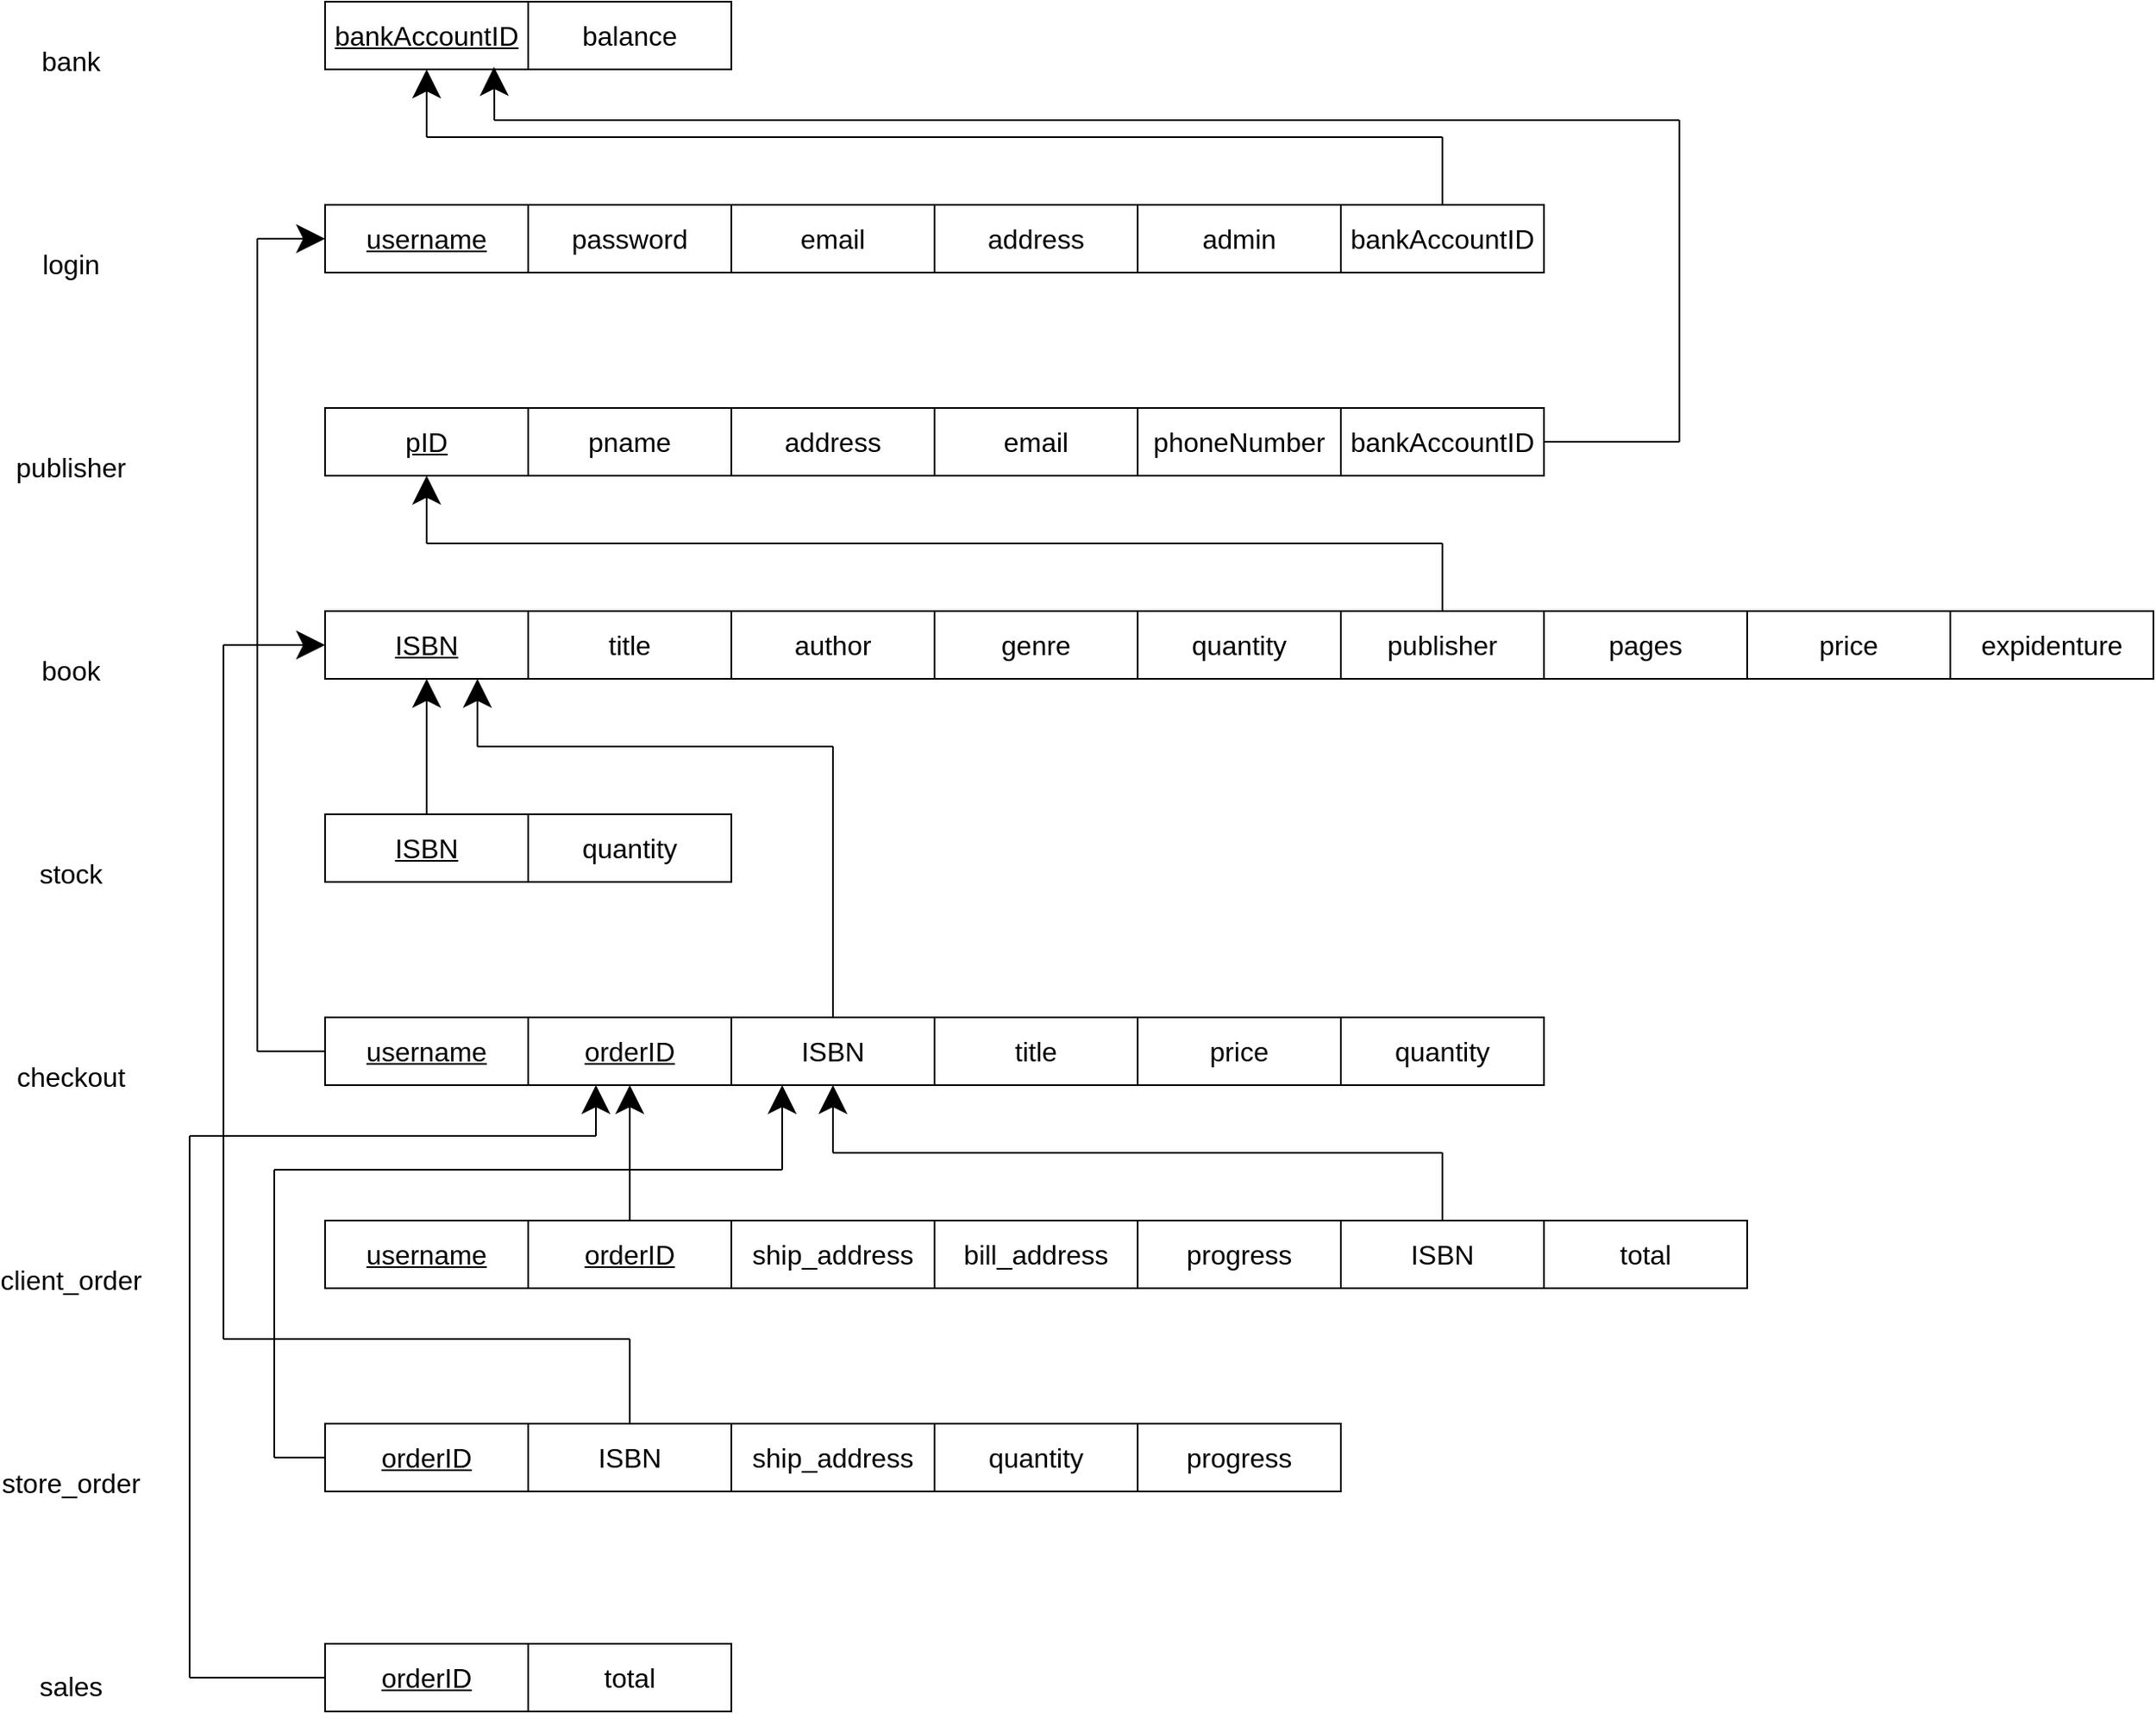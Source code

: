 <mxfile version="20.6.2" type="device"><diagram id="R2lEEEUBdFMjLlhIrx00" name="Page-1"><mxGraphModel dx="1903" dy="890" grid="1" gridSize="10" guides="1" tooltips="1" connect="1" arrows="1" fold="1" page="1" pageScale="1" pageWidth="850" pageHeight="1100" math="0" shadow="0" extFonts="Permanent Marker^https://fonts.googleapis.com/css?family=Permanent+Marker"><root><mxCell id="0"/><mxCell id="1" parent="0"/><mxCell id="9R3vFkZsFqsP2_esUrzX-1" value="&lt;u&gt;bankAccountID&lt;/u&gt;" style="rounded=0;whiteSpace=wrap;html=1;fontSize=16;" vertex="1" parent="1"><mxGeometry x="640" y="80" width="120" height="40" as="geometry"/></mxCell><mxCell id="9R3vFkZsFqsP2_esUrzX-2" value="balance" style="rounded=0;whiteSpace=wrap;html=1;fontSize=16;" vertex="1" parent="1"><mxGeometry x="760" y="80" width="120" height="40" as="geometry"/></mxCell><mxCell id="9R3vFkZsFqsP2_esUrzX-3" value="&lt;u&gt;username&lt;/u&gt;" style="rounded=0;whiteSpace=wrap;html=1;fontSize=16;" vertex="1" parent="1"><mxGeometry x="640" y="200" width="120" height="40" as="geometry"/></mxCell><mxCell id="9R3vFkZsFqsP2_esUrzX-6" value="password" style="rounded=0;whiteSpace=wrap;html=1;fontSize=16;" vertex="1" parent="1"><mxGeometry x="760" y="200" width="120" height="40" as="geometry"/></mxCell><mxCell id="9R3vFkZsFqsP2_esUrzX-7" value="email" style="rounded=0;whiteSpace=wrap;html=1;fontSize=16;" vertex="1" parent="1"><mxGeometry x="880" y="200" width="120" height="40" as="geometry"/></mxCell><mxCell id="9R3vFkZsFqsP2_esUrzX-8" value="address" style="rounded=0;whiteSpace=wrap;html=1;fontSize=16;" vertex="1" parent="1"><mxGeometry x="1000" y="200" width="120" height="40" as="geometry"/></mxCell><mxCell id="9R3vFkZsFqsP2_esUrzX-9" value="admin" style="rounded=0;whiteSpace=wrap;html=1;fontSize=16;" vertex="1" parent="1"><mxGeometry x="1120" y="200" width="120" height="40" as="geometry"/></mxCell><mxCell id="9R3vFkZsFqsP2_esUrzX-10" value="bankAccountID" style="rounded=0;whiteSpace=wrap;html=1;fontSize=16;" vertex="1" parent="1"><mxGeometry x="1240" y="200" width="120" height="40" as="geometry"/></mxCell><mxCell id="9R3vFkZsFqsP2_esUrzX-11" value="&lt;u&gt;pID&lt;/u&gt;" style="rounded=0;whiteSpace=wrap;html=1;fontSize=16;" vertex="1" parent="1"><mxGeometry x="640" y="320" width="120" height="40" as="geometry"/></mxCell><mxCell id="9R3vFkZsFqsP2_esUrzX-12" value="pname" style="rounded=0;whiteSpace=wrap;html=1;fontSize=16;" vertex="1" parent="1"><mxGeometry x="760" y="320" width="120" height="40" as="geometry"/></mxCell><mxCell id="9R3vFkZsFqsP2_esUrzX-13" value="address" style="rounded=0;whiteSpace=wrap;html=1;fontSize=16;" vertex="1" parent="1"><mxGeometry x="880" y="320" width="120" height="40" as="geometry"/></mxCell><mxCell id="9R3vFkZsFqsP2_esUrzX-14" value="email" style="rounded=0;whiteSpace=wrap;html=1;fontSize=16;" vertex="1" parent="1"><mxGeometry x="1000" y="320" width="120" height="40" as="geometry"/></mxCell><mxCell id="9R3vFkZsFqsP2_esUrzX-15" value="phoneNumber" style="rounded=0;whiteSpace=wrap;html=1;fontSize=16;" vertex="1" parent="1"><mxGeometry x="1120" y="320" width="120" height="40" as="geometry"/></mxCell><mxCell id="9R3vFkZsFqsP2_esUrzX-16" value="bankAccountID" style="rounded=0;whiteSpace=wrap;html=1;fontSize=16;" vertex="1" parent="1"><mxGeometry x="1240" y="320" width="120" height="40" as="geometry"/></mxCell><mxCell id="9R3vFkZsFqsP2_esUrzX-17" value="&lt;u&gt;ISBN&lt;/u&gt;" style="rounded=0;whiteSpace=wrap;html=1;fontSize=16;" vertex="1" parent="1"><mxGeometry x="640" y="440" width="120" height="40" as="geometry"/></mxCell><mxCell id="9R3vFkZsFqsP2_esUrzX-18" value="title" style="rounded=0;whiteSpace=wrap;html=1;fontSize=16;" vertex="1" parent="1"><mxGeometry x="760" y="440" width="120" height="40" as="geometry"/></mxCell><mxCell id="9R3vFkZsFqsP2_esUrzX-19" value="author" style="rounded=0;whiteSpace=wrap;html=1;fontSize=16;" vertex="1" parent="1"><mxGeometry x="880" y="440" width="120" height="40" as="geometry"/></mxCell><mxCell id="9R3vFkZsFqsP2_esUrzX-20" value="genre" style="rounded=0;whiteSpace=wrap;html=1;fontSize=16;" vertex="1" parent="1"><mxGeometry x="1000" y="440" width="120" height="40" as="geometry"/></mxCell><mxCell id="9R3vFkZsFqsP2_esUrzX-21" value="quantity" style="rounded=0;whiteSpace=wrap;html=1;fontSize=16;" vertex="1" parent="1"><mxGeometry x="1120" y="440" width="120" height="40" as="geometry"/></mxCell><mxCell id="9R3vFkZsFqsP2_esUrzX-22" value="publisher" style="rounded=0;whiteSpace=wrap;html=1;fontSize=16;" vertex="1" parent="1"><mxGeometry x="1240" y="440" width="120" height="40" as="geometry"/></mxCell><mxCell id="9R3vFkZsFqsP2_esUrzX-29" value="pages" style="rounded=0;whiteSpace=wrap;html=1;fontSize=16;" vertex="1" parent="1"><mxGeometry x="1360" y="440" width="120" height="40" as="geometry"/></mxCell><mxCell id="9R3vFkZsFqsP2_esUrzX-30" value="price" style="rounded=0;whiteSpace=wrap;html=1;fontSize=16;" vertex="1" parent="1"><mxGeometry x="1480" y="440" width="120" height="40" as="geometry"/></mxCell><mxCell id="9R3vFkZsFqsP2_esUrzX-31" value="expidenture" style="rounded=0;whiteSpace=wrap;html=1;fontSize=16;" vertex="1" parent="1"><mxGeometry x="1600" y="440" width="120" height="40" as="geometry"/></mxCell><mxCell id="9R3vFkZsFqsP2_esUrzX-33" value="&lt;u&gt;ISBN&lt;/u&gt;" style="rounded=0;whiteSpace=wrap;html=1;fontSize=16;" vertex="1" parent="1"><mxGeometry x="640" y="560" width="120" height="40" as="geometry"/></mxCell><mxCell id="9R3vFkZsFqsP2_esUrzX-34" value="quantity" style="rounded=0;whiteSpace=wrap;html=1;fontSize=16;" vertex="1" parent="1"><mxGeometry x="760" y="560" width="120" height="40" as="geometry"/></mxCell><mxCell id="9R3vFkZsFqsP2_esUrzX-39" value="&lt;u&gt;username&lt;/u&gt;" style="rounded=0;whiteSpace=wrap;html=1;fontSize=16;" vertex="1" parent="1"><mxGeometry x="640" y="680" width="120" height="40" as="geometry"/></mxCell><mxCell id="9R3vFkZsFqsP2_esUrzX-40" value="&lt;u&gt;orderID&lt;/u&gt;" style="rounded=0;whiteSpace=wrap;html=1;fontSize=16;" vertex="1" parent="1"><mxGeometry x="760" y="680" width="120" height="40" as="geometry"/></mxCell><mxCell id="9R3vFkZsFqsP2_esUrzX-41" value="ISBN" style="rounded=0;whiteSpace=wrap;html=1;fontSize=16;" vertex="1" parent="1"><mxGeometry x="880" y="680" width="120" height="40" as="geometry"/></mxCell><mxCell id="9R3vFkZsFqsP2_esUrzX-42" value="title" style="rounded=0;whiteSpace=wrap;html=1;fontSize=16;" vertex="1" parent="1"><mxGeometry x="1000" y="680" width="120" height="40" as="geometry"/></mxCell><mxCell id="9R3vFkZsFqsP2_esUrzX-43" value="price" style="rounded=0;whiteSpace=wrap;html=1;fontSize=16;" vertex="1" parent="1"><mxGeometry x="1120" y="680" width="120" height="40" as="geometry"/></mxCell><mxCell id="9R3vFkZsFqsP2_esUrzX-44" value="quantity" style="rounded=0;whiteSpace=wrap;html=1;fontSize=16;" vertex="1" parent="1"><mxGeometry x="1240" y="680" width="120" height="40" as="geometry"/></mxCell><mxCell id="9R3vFkZsFqsP2_esUrzX-45" value="&lt;u&gt;username&lt;/u&gt;" style="rounded=0;whiteSpace=wrap;html=1;fontSize=16;" vertex="1" parent="1"><mxGeometry x="640" y="800" width="120" height="40" as="geometry"/></mxCell><mxCell id="9R3vFkZsFqsP2_esUrzX-46" value="&lt;u&gt;orderID&lt;/u&gt;" style="rounded=0;whiteSpace=wrap;html=1;fontSize=16;" vertex="1" parent="1"><mxGeometry x="760" y="800" width="120" height="40" as="geometry"/></mxCell><mxCell id="9R3vFkZsFqsP2_esUrzX-47" value="ship_address" style="rounded=0;whiteSpace=wrap;html=1;fontSize=16;" vertex="1" parent="1"><mxGeometry x="880" y="800" width="120" height="40" as="geometry"/></mxCell><mxCell id="9R3vFkZsFqsP2_esUrzX-48" value="bill_address" style="rounded=0;whiteSpace=wrap;html=1;fontSize=16;" vertex="1" parent="1"><mxGeometry x="1000" y="800" width="120" height="40" as="geometry"/></mxCell><mxCell id="9R3vFkZsFqsP2_esUrzX-49" value="progress" style="rounded=0;whiteSpace=wrap;html=1;fontSize=16;" vertex="1" parent="1"><mxGeometry x="1120" y="800" width="120" height="40" as="geometry"/></mxCell><mxCell id="9R3vFkZsFqsP2_esUrzX-50" value="ISBN" style="rounded=0;whiteSpace=wrap;html=1;fontSize=16;" vertex="1" parent="1"><mxGeometry x="1240" y="800" width="120" height="40" as="geometry"/></mxCell><mxCell id="9R3vFkZsFqsP2_esUrzX-51" value="total" style="rounded=0;whiteSpace=wrap;html=1;fontSize=16;" vertex="1" parent="1"><mxGeometry x="1360" y="800" width="120" height="40" as="geometry"/></mxCell><mxCell id="9R3vFkZsFqsP2_esUrzX-54" value="&lt;u&gt;orderID&lt;/u&gt;" style="rounded=0;whiteSpace=wrap;html=1;fontSize=16;" vertex="1" parent="1"><mxGeometry x="640" y="920" width="120" height="40" as="geometry"/></mxCell><mxCell id="9R3vFkZsFqsP2_esUrzX-55" value="ISBN" style="rounded=0;whiteSpace=wrap;html=1;fontSize=16;" vertex="1" parent="1"><mxGeometry x="760" y="920" width="120" height="40" as="geometry"/></mxCell><mxCell id="9R3vFkZsFqsP2_esUrzX-56" value="ship_address" style="rounded=0;whiteSpace=wrap;html=1;fontSize=16;" vertex="1" parent="1"><mxGeometry x="880" y="920" width="120" height="40" as="geometry"/></mxCell><mxCell id="9R3vFkZsFqsP2_esUrzX-57" value="quantity" style="rounded=0;whiteSpace=wrap;html=1;fontSize=16;" vertex="1" parent="1"><mxGeometry x="1000" y="920" width="120" height="40" as="geometry"/></mxCell><mxCell id="9R3vFkZsFqsP2_esUrzX-58" value="progress" style="rounded=0;whiteSpace=wrap;html=1;fontSize=16;" vertex="1" parent="1"><mxGeometry x="1120" y="920" width="120" height="40" as="geometry"/></mxCell><mxCell id="9R3vFkZsFqsP2_esUrzX-61" value="&lt;u&gt;orderID&lt;/u&gt;" style="rounded=0;whiteSpace=wrap;html=1;fontSize=16;" vertex="1" parent="1"><mxGeometry x="640" y="1050" width="120" height="40" as="geometry"/></mxCell><mxCell id="9R3vFkZsFqsP2_esUrzX-62" value="total" style="rounded=0;whiteSpace=wrap;html=1;fontSize=16;" vertex="1" parent="1"><mxGeometry x="760" y="1050" width="120" height="40" as="geometry"/></mxCell><mxCell id="9R3vFkZsFqsP2_esUrzX-63" value="bank" style="text;strokeColor=none;fillColor=none;html=1;align=center;verticalAlign=middle;whiteSpace=wrap;rounded=0;fontSize=16;" vertex="1" parent="1"><mxGeometry x="460" y="100" width="60" height="30" as="geometry"/></mxCell><mxCell id="9R3vFkZsFqsP2_esUrzX-64" value="login" style="text;strokeColor=none;fillColor=none;html=1;align=center;verticalAlign=middle;whiteSpace=wrap;rounded=0;fontSize=16;" vertex="1" parent="1"><mxGeometry x="460" y="220" width="60" height="30" as="geometry"/></mxCell><mxCell id="9R3vFkZsFqsP2_esUrzX-65" value="publisher" style="text;strokeColor=none;fillColor=none;html=1;align=center;verticalAlign=middle;whiteSpace=wrap;rounded=0;fontSize=16;" vertex="1" parent="1"><mxGeometry x="460" y="340" width="60" height="30" as="geometry"/></mxCell><mxCell id="9R3vFkZsFqsP2_esUrzX-66" value="book" style="text;strokeColor=none;fillColor=none;html=1;align=center;verticalAlign=middle;whiteSpace=wrap;rounded=0;fontSize=16;" vertex="1" parent="1"><mxGeometry x="460" y="460" width="60" height="30" as="geometry"/></mxCell><mxCell id="9R3vFkZsFqsP2_esUrzX-67" value="stock" style="text;strokeColor=none;fillColor=none;html=1;align=center;verticalAlign=middle;whiteSpace=wrap;rounded=0;fontSize=16;" vertex="1" parent="1"><mxGeometry x="460" y="580" width="60" height="30" as="geometry"/></mxCell><mxCell id="9R3vFkZsFqsP2_esUrzX-68" value="checkout" style="text;strokeColor=none;fillColor=none;html=1;align=center;verticalAlign=middle;whiteSpace=wrap;rounded=0;fontSize=16;" vertex="1" parent="1"><mxGeometry x="460" y="700" width="60" height="30" as="geometry"/></mxCell><mxCell id="9R3vFkZsFqsP2_esUrzX-69" value="client_order" style="text;strokeColor=none;fillColor=none;html=1;align=center;verticalAlign=middle;whiteSpace=wrap;rounded=0;fontSize=16;" vertex="1" parent="1"><mxGeometry x="460" y="820" width="60" height="30" as="geometry"/></mxCell><mxCell id="9R3vFkZsFqsP2_esUrzX-70" value="store_order" style="text;strokeColor=none;fillColor=none;html=1;align=center;verticalAlign=middle;whiteSpace=wrap;rounded=0;fontSize=16;" vertex="1" parent="1"><mxGeometry x="460" y="940" width="60" height="30" as="geometry"/></mxCell><mxCell id="9R3vFkZsFqsP2_esUrzX-71" value="sales" style="text;strokeColor=none;fillColor=none;html=1;align=center;verticalAlign=middle;whiteSpace=wrap;rounded=0;fontSize=16;" vertex="1" parent="1"><mxGeometry x="460" y="1060" width="60" height="30" as="geometry"/></mxCell><mxCell id="9R3vFkZsFqsP2_esUrzX-75" value="" style="endArrow=none;html=1;rounded=0;fontSize=12;startSize=14;endSize=14;sourcePerimeterSpacing=8;targetPerimeterSpacing=8;curved=1;entryX=0.5;entryY=0;entryDx=0;entryDy=0;" edge="1" parent="1" target="9R3vFkZsFqsP2_esUrzX-10"><mxGeometry width="50" height="50" relative="1" as="geometry"><mxPoint x="1300" y="160" as="sourcePoint"/><mxPoint x="890" y="340" as="targetPoint"/></mxGeometry></mxCell><mxCell id="9R3vFkZsFqsP2_esUrzX-76" value="" style="endArrow=none;html=1;rounded=0;fontSize=12;startSize=14;endSize=14;sourcePerimeterSpacing=8;targetPerimeterSpacing=8;curved=1;" edge="1" parent="1"><mxGeometry width="50" height="50" relative="1" as="geometry"><mxPoint x="700" y="160" as="sourcePoint"/><mxPoint x="1300" y="160" as="targetPoint"/></mxGeometry></mxCell><mxCell id="9R3vFkZsFqsP2_esUrzX-77" value="" style="endArrow=classic;html=1;rounded=0;fontSize=12;startSize=14;endSize=14;sourcePerimeterSpacing=8;targetPerimeterSpacing=8;curved=1;entryX=0.5;entryY=1;entryDx=0;entryDy=0;" edge="1" parent="1" target="9R3vFkZsFqsP2_esUrzX-1"><mxGeometry width="50" height="50" relative="1" as="geometry"><mxPoint x="700" y="160" as="sourcePoint"/><mxPoint x="890" y="340" as="targetPoint"/></mxGeometry></mxCell><mxCell id="9R3vFkZsFqsP2_esUrzX-78" value="" style="endArrow=none;html=1;rounded=0;fontSize=12;startSize=14;endSize=14;sourcePerimeterSpacing=8;targetPerimeterSpacing=8;curved=1;exitX=0.5;exitY=0;exitDx=0;exitDy=0;" edge="1" parent="1" source="9R3vFkZsFqsP2_esUrzX-41"><mxGeometry width="50" height="50" relative="1" as="geometry"><mxPoint x="840" y="390" as="sourcePoint"/><mxPoint x="940" y="520" as="targetPoint"/></mxGeometry></mxCell><mxCell id="9R3vFkZsFqsP2_esUrzX-79" value="" style="endArrow=none;html=1;rounded=0;fontSize=12;startSize=14;endSize=14;sourcePerimeterSpacing=8;targetPerimeterSpacing=8;curved=1;" edge="1" parent="1"><mxGeometry width="50" height="50" relative="1" as="geometry"><mxPoint x="600" y="700" as="sourcePoint"/><mxPoint x="600" y="220" as="targetPoint"/></mxGeometry></mxCell><mxCell id="9R3vFkZsFqsP2_esUrzX-80" value="" style="endArrow=none;html=1;rounded=0;fontSize=12;startSize=14;endSize=14;sourcePerimeterSpacing=8;targetPerimeterSpacing=8;curved=1;" edge="1" parent="1"><mxGeometry width="50" height="50" relative="1" as="geometry"><mxPoint x="640" y="700" as="sourcePoint"/><mxPoint x="600" y="700" as="targetPoint"/></mxGeometry></mxCell><mxCell id="9R3vFkZsFqsP2_esUrzX-82" value="" style="endArrow=none;html=1;rounded=0;fontSize=12;startSize=14;endSize=14;sourcePerimeterSpacing=8;targetPerimeterSpacing=8;curved=1;" edge="1" parent="1"><mxGeometry width="50" height="50" relative="1" as="geometry"><mxPoint x="1300" y="400" as="sourcePoint"/><mxPoint x="700" y="400" as="targetPoint"/></mxGeometry></mxCell><mxCell id="9R3vFkZsFqsP2_esUrzX-83" value="" style="endArrow=none;html=1;rounded=0;fontSize=12;startSize=14;endSize=14;sourcePerimeterSpacing=8;targetPerimeterSpacing=8;curved=1;exitX=0.5;exitY=0;exitDx=0;exitDy=0;" edge="1" parent="1" source="9R3vFkZsFqsP2_esUrzX-22"><mxGeometry width="50" height="50" relative="1" as="geometry"><mxPoint x="840" y="390" as="sourcePoint"/><mxPoint x="1300" y="400" as="targetPoint"/></mxGeometry></mxCell><mxCell id="9R3vFkZsFqsP2_esUrzX-84" value="" style="endArrow=none;html=1;rounded=0;fontSize=12;startSize=14;endSize=14;sourcePerimeterSpacing=8;targetPerimeterSpacing=8;curved=1;" edge="1" parent="1"><mxGeometry width="50" height="50" relative="1" as="geometry"><mxPoint x="740" y="150" as="sourcePoint"/><mxPoint x="1440" y="150" as="targetPoint"/></mxGeometry></mxCell><mxCell id="9R3vFkZsFqsP2_esUrzX-85" value="" style="endArrow=none;html=1;rounded=0;fontSize=12;startSize=14;endSize=14;sourcePerimeterSpacing=8;targetPerimeterSpacing=8;curved=1;" edge="1" parent="1"><mxGeometry width="50" height="50" relative="1" as="geometry"><mxPoint x="1440" y="340" as="sourcePoint"/><mxPoint x="1440" y="150" as="targetPoint"/></mxGeometry></mxCell><mxCell id="9R3vFkZsFqsP2_esUrzX-86" value="" style="endArrow=none;html=1;rounded=0;fontSize=12;startSize=14;endSize=14;sourcePerimeterSpacing=8;targetPerimeterSpacing=8;curved=1;entryX=1;entryY=0.5;entryDx=0;entryDy=0;" edge="1" parent="1" target="9R3vFkZsFqsP2_esUrzX-16"><mxGeometry width="50" height="50" relative="1" as="geometry"><mxPoint x="1440" y="340" as="sourcePoint"/><mxPoint x="890" y="340" as="targetPoint"/></mxGeometry></mxCell><mxCell id="9R3vFkZsFqsP2_esUrzX-87" value="" style="endArrow=classic;html=1;rounded=0;fontSize=12;startSize=14;endSize=14;sourcePerimeterSpacing=8;targetPerimeterSpacing=8;curved=1;entryX=0.832;entryY=0.964;entryDx=0;entryDy=0;entryPerimeter=0;" edge="1" parent="1" target="9R3vFkZsFqsP2_esUrzX-1"><mxGeometry width="50" height="50" relative="1" as="geometry"><mxPoint x="740" y="150" as="sourcePoint"/><mxPoint x="890" y="340" as="targetPoint"/></mxGeometry></mxCell><mxCell id="9R3vFkZsFqsP2_esUrzX-88" value="" style="endArrow=classic;html=1;rounded=0;fontSize=12;startSize=14;endSize=14;sourcePerimeterSpacing=8;targetPerimeterSpacing=8;curved=1;entryX=0.5;entryY=1;entryDx=0;entryDy=0;" edge="1" parent="1" target="9R3vFkZsFqsP2_esUrzX-11"><mxGeometry width="50" height="50" relative="1" as="geometry"><mxPoint x="700" y="400" as="sourcePoint"/><mxPoint x="890" y="490" as="targetPoint"/></mxGeometry></mxCell><mxCell id="9R3vFkZsFqsP2_esUrzX-89" value="" style="endArrow=classic;html=1;rounded=0;fontSize=12;startSize=14;endSize=14;sourcePerimeterSpacing=8;targetPerimeterSpacing=8;curved=1;exitX=0.5;exitY=0;exitDx=0;exitDy=0;entryX=0.5;entryY=1;entryDx=0;entryDy=0;" edge="1" parent="1" source="9R3vFkZsFqsP2_esUrzX-33" target="9R3vFkZsFqsP2_esUrzX-17"><mxGeometry width="50" height="50" relative="1" as="geometry"><mxPoint x="840" y="540" as="sourcePoint"/><mxPoint x="890" y="490" as="targetPoint"/></mxGeometry></mxCell><mxCell id="9R3vFkZsFqsP2_esUrzX-90" value="" style="endArrow=classic;html=1;rounded=0;fontSize=12;startSize=14;endSize=14;sourcePerimeterSpacing=8;targetPerimeterSpacing=8;curved=1;entryX=0;entryY=0.5;entryDx=0;entryDy=0;" edge="1" parent="1" target="9R3vFkZsFqsP2_esUrzX-3"><mxGeometry width="50" height="50" relative="1" as="geometry"><mxPoint x="600" y="220" as="sourcePoint"/><mxPoint x="890" y="490" as="targetPoint"/></mxGeometry></mxCell><mxCell id="9R3vFkZsFqsP2_esUrzX-91" value="" style="endArrow=none;html=1;rounded=0;fontSize=12;startSize=14;endSize=14;sourcePerimeterSpacing=8;targetPerimeterSpacing=8;curved=1;" edge="1" parent="1"><mxGeometry width="50" height="50" relative="1" as="geometry"><mxPoint x="730" y="520" as="sourcePoint"/><mxPoint x="940" y="520" as="targetPoint"/></mxGeometry></mxCell><mxCell id="9R3vFkZsFqsP2_esUrzX-92" value="" style="endArrow=classic;html=1;rounded=0;fontSize=12;startSize=14;endSize=14;sourcePerimeterSpacing=8;targetPerimeterSpacing=8;curved=1;entryX=0.75;entryY=1;entryDx=0;entryDy=0;" edge="1" parent="1" target="9R3vFkZsFqsP2_esUrzX-17"><mxGeometry width="50" height="50" relative="1" as="geometry"><mxPoint x="730" y="520" as="sourcePoint"/><mxPoint x="890" y="580" as="targetPoint"/></mxGeometry></mxCell><mxCell id="9R3vFkZsFqsP2_esUrzX-94" value="" style="endArrow=classic;html=1;rounded=0;fontSize=12;startSize=14;endSize=14;sourcePerimeterSpacing=8;targetPerimeterSpacing=8;curved=1;entryX=0.5;entryY=1;entryDx=0;entryDy=0;" edge="1" parent="1" target="9R3vFkZsFqsP2_esUrzX-40"><mxGeometry width="50" height="50" relative="1" as="geometry"><mxPoint x="820" y="800" as="sourcePoint"/><mxPoint x="860" y="750" as="targetPoint"/></mxGeometry></mxCell><mxCell id="9R3vFkZsFqsP2_esUrzX-96" value="" style="endArrow=none;html=1;rounded=0;fontSize=12;startSize=14;endSize=14;sourcePerimeterSpacing=8;targetPerimeterSpacing=8;curved=1;exitX=0.5;exitY=0;exitDx=0;exitDy=0;" edge="1" parent="1" source="9R3vFkZsFqsP2_esUrzX-50"><mxGeometry width="50" height="50" relative="1" as="geometry"><mxPoint x="1150" y="770" as="sourcePoint"/><mxPoint x="1300" y="760" as="targetPoint"/></mxGeometry></mxCell><mxCell id="9R3vFkZsFqsP2_esUrzX-97" value="" style="endArrow=classic;html=1;rounded=0;fontSize=12;startSize=14;endSize=14;sourcePerimeterSpacing=8;targetPerimeterSpacing=8;curved=1;entryX=0.5;entryY=1;entryDx=0;entryDy=0;" edge="1" parent="1" target="9R3vFkZsFqsP2_esUrzX-41"><mxGeometry width="50" height="50" relative="1" as="geometry"><mxPoint x="940" y="760" as="sourcePoint"/><mxPoint x="1200" y="720" as="targetPoint"/></mxGeometry></mxCell><mxCell id="9R3vFkZsFqsP2_esUrzX-98" value="" style="endArrow=none;html=1;rounded=0;fontSize=12;startSize=14;endSize=14;sourcePerimeterSpacing=8;targetPerimeterSpacing=8;curved=1;" edge="1" parent="1"><mxGeometry width="50" height="50" relative="1" as="geometry"><mxPoint x="940" y="760" as="sourcePoint"/><mxPoint x="1300" y="760" as="targetPoint"/></mxGeometry></mxCell><mxCell id="9R3vFkZsFqsP2_esUrzX-99" value="" style="endArrow=none;html=1;rounded=0;fontSize=12;startSize=14;endSize=14;sourcePerimeterSpacing=8;targetPerimeterSpacing=8;curved=1;exitX=0;exitY=0.5;exitDx=0;exitDy=0;" edge="1" parent="1" source="9R3vFkZsFqsP2_esUrzX-54"><mxGeometry width="50" height="50" relative="1" as="geometry"><mxPoint x="1150" y="770" as="sourcePoint"/><mxPoint x="610" y="940" as="targetPoint"/></mxGeometry></mxCell><mxCell id="9R3vFkZsFqsP2_esUrzX-100" value="" style="endArrow=none;html=1;rounded=0;fontSize=12;startSize=14;endSize=14;sourcePerimeterSpacing=8;targetPerimeterSpacing=8;curved=1;" edge="1" parent="1"><mxGeometry width="50" height="50" relative="1" as="geometry"><mxPoint x="610" y="940" as="sourcePoint"/><mxPoint x="610" y="770" as="targetPoint"/></mxGeometry></mxCell><mxCell id="9R3vFkZsFqsP2_esUrzX-101" value="" style="endArrow=none;html=1;rounded=0;fontSize=12;startSize=14;endSize=14;sourcePerimeterSpacing=8;targetPerimeterSpacing=8;curved=1;" edge="1" parent="1"><mxGeometry width="50" height="50" relative="1" as="geometry"><mxPoint x="610" y="770" as="sourcePoint"/><mxPoint x="910" y="770" as="targetPoint"/></mxGeometry></mxCell><mxCell id="9R3vFkZsFqsP2_esUrzX-102" value="" style="endArrow=classic;html=1;rounded=0;fontSize=12;startSize=14;endSize=14;sourcePerimeterSpacing=8;targetPerimeterSpacing=8;curved=1;" edge="1" parent="1"><mxGeometry width="50" height="50" relative="1" as="geometry"><mxPoint x="910" y="770" as="sourcePoint"/><mxPoint x="910" y="720" as="targetPoint"/></mxGeometry></mxCell><mxCell id="9R3vFkZsFqsP2_esUrzX-103" value="" style="endArrow=none;html=1;rounded=0;fontSize=12;startSize=14;endSize=14;sourcePerimeterSpacing=8;targetPerimeterSpacing=8;curved=1;exitX=0.5;exitY=0;exitDx=0;exitDy=0;" edge="1" parent="1" source="9R3vFkZsFqsP2_esUrzX-55"><mxGeometry width="50" height="50" relative="1" as="geometry"><mxPoint x="750" y="910" as="sourcePoint"/><mxPoint x="820" y="870" as="targetPoint"/></mxGeometry></mxCell><mxCell id="9R3vFkZsFqsP2_esUrzX-104" value="" style="endArrow=none;html=1;rounded=0;fontSize=12;startSize=14;endSize=14;sourcePerimeterSpacing=8;targetPerimeterSpacing=8;curved=1;" edge="1" parent="1"><mxGeometry width="50" height="50" relative="1" as="geometry"><mxPoint x="580" y="870" as="sourcePoint"/><mxPoint x="820" y="870" as="targetPoint"/></mxGeometry></mxCell><mxCell id="9R3vFkZsFqsP2_esUrzX-105" value="" style="endArrow=none;html=1;rounded=0;fontSize=12;startSize=14;endSize=14;sourcePerimeterSpacing=8;targetPerimeterSpacing=8;curved=1;" edge="1" parent="1"><mxGeometry width="50" height="50" relative="1" as="geometry"><mxPoint x="580" y="870" as="sourcePoint"/><mxPoint x="580" y="460" as="targetPoint"/></mxGeometry></mxCell><mxCell id="9R3vFkZsFqsP2_esUrzX-106" value="" style="endArrow=classic;html=1;rounded=0;fontSize=12;startSize=14;endSize=14;sourcePerimeterSpacing=8;targetPerimeterSpacing=8;curved=1;entryX=0;entryY=0.5;entryDx=0;entryDy=0;" edge="1" parent="1" target="9R3vFkZsFqsP2_esUrzX-17"><mxGeometry width="50" height="50" relative="1" as="geometry"><mxPoint x="580" y="460" as="sourcePoint"/><mxPoint x="800" y="860" as="targetPoint"/></mxGeometry></mxCell><mxCell id="9R3vFkZsFqsP2_esUrzX-108" value="" style="endArrow=none;html=1;rounded=0;fontSize=12;startSize=14;endSize=14;sourcePerimeterSpacing=8;targetPerimeterSpacing=8;curved=1;exitX=0;exitY=0.5;exitDx=0;exitDy=0;" edge="1" parent="1" source="9R3vFkZsFqsP2_esUrzX-61"><mxGeometry width="50" height="50" relative="1" as="geometry"><mxPoint x="750" y="910" as="sourcePoint"/><mxPoint x="560" y="1070" as="targetPoint"/></mxGeometry></mxCell><mxCell id="9R3vFkZsFqsP2_esUrzX-109" value="" style="endArrow=none;html=1;rounded=0;fontSize=12;startSize=14;endSize=14;sourcePerimeterSpacing=8;targetPerimeterSpacing=8;curved=1;" edge="1" parent="1"><mxGeometry width="50" height="50" relative="1" as="geometry"><mxPoint x="560" y="1070" as="sourcePoint"/><mxPoint x="560" y="750" as="targetPoint"/></mxGeometry></mxCell><mxCell id="9R3vFkZsFqsP2_esUrzX-110" value="" style="endArrow=none;html=1;rounded=0;fontSize=12;startSize=14;endSize=14;sourcePerimeterSpacing=8;targetPerimeterSpacing=8;curved=1;" edge="1" parent="1"><mxGeometry width="50" height="50" relative="1" as="geometry"><mxPoint x="560" y="750" as="sourcePoint"/><mxPoint x="800" y="750" as="targetPoint"/></mxGeometry></mxCell><mxCell id="9R3vFkZsFqsP2_esUrzX-111" value="" style="endArrow=classic;html=1;rounded=0;fontSize=12;startSize=14;endSize=14;sourcePerimeterSpacing=8;targetPerimeterSpacing=8;curved=1;" edge="1" parent="1"><mxGeometry width="50" height="50" relative="1" as="geometry"><mxPoint x="800" y="750" as="sourcePoint"/><mxPoint x="800" y="720" as="targetPoint"/></mxGeometry></mxCell></root></mxGraphModel></diagram></mxfile>